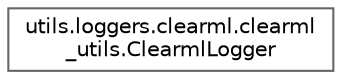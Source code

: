digraph "Graphical Class Hierarchy"
{
 // LATEX_PDF_SIZE
  bgcolor="transparent";
  edge [fontname=Helvetica,fontsize=10,labelfontname=Helvetica,labelfontsize=10];
  node [fontname=Helvetica,fontsize=10,shape=box,height=0.2,width=0.4];
  rankdir="LR";
  Node0 [id="Node000000",label="utils.loggers.clearml.clearml\l_utils.ClearmlLogger",height=0.2,width=0.4,color="grey40", fillcolor="white", style="filled",URL="$classutils_1_1loggers_1_1clearml_1_1clearml__utils_1_1_clearml_logger.html",tooltip=" "];
}
